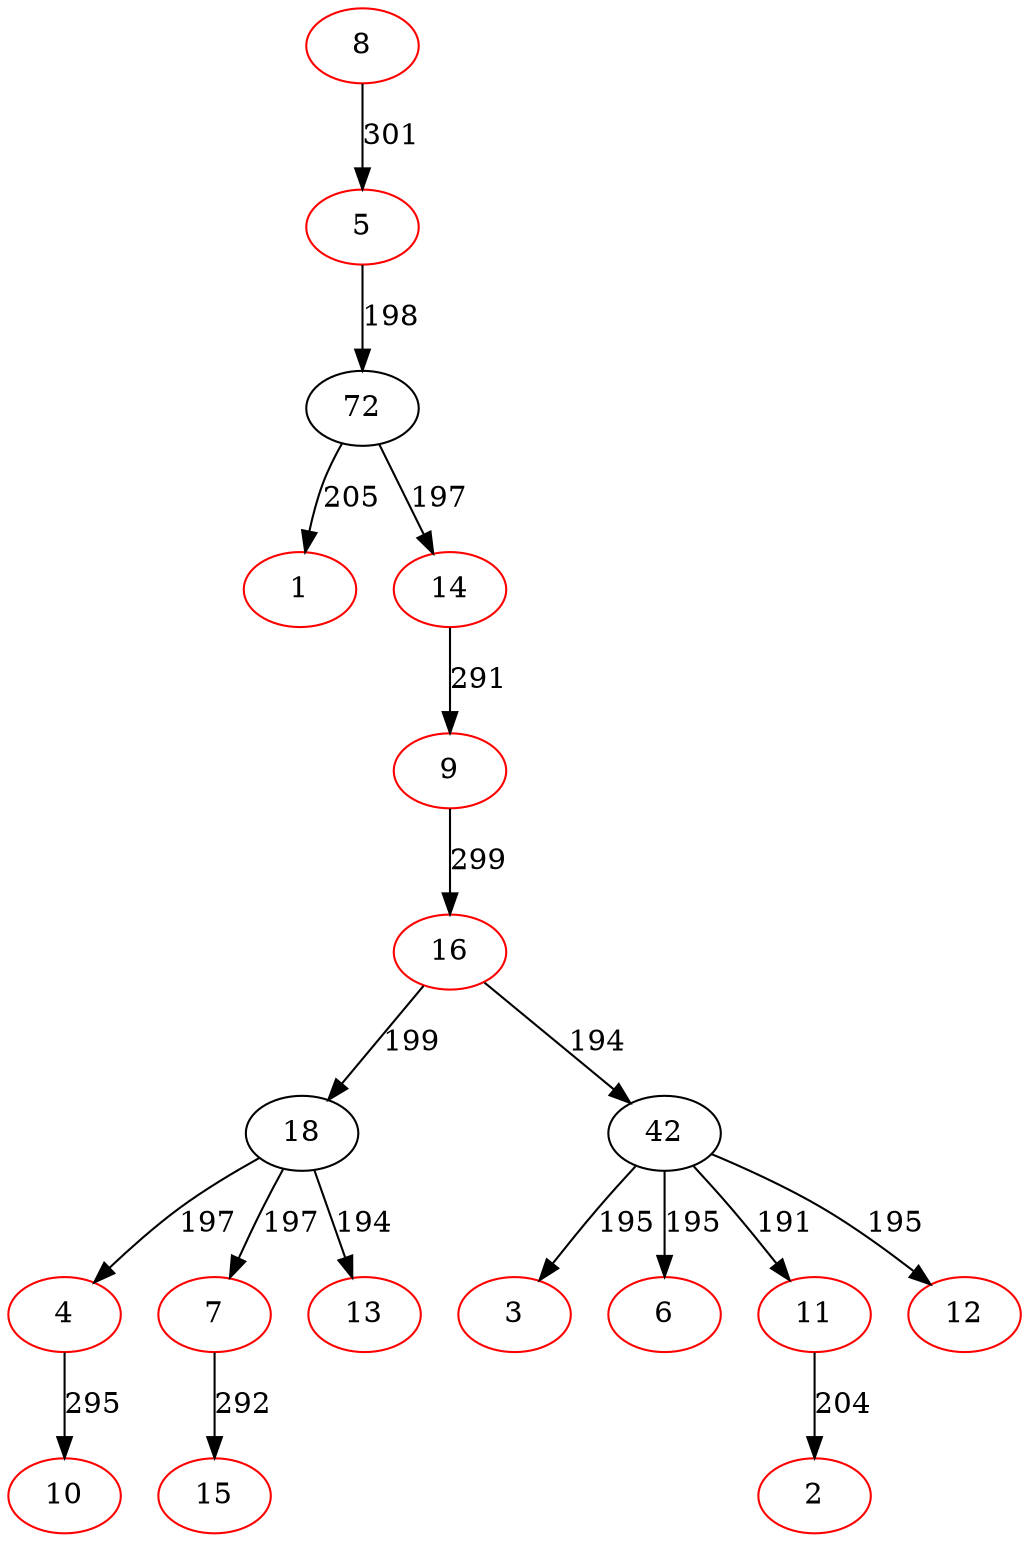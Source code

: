 digraph {
8[color=red]
5[color=red]
72[color=black]
1[color=red]
72->1[label=205]
14[color=red]
9[color=red]
16[color=red]
18[color=black]
4[color=red]
10[color=red]
4->10[label=295]
18->4[label=197]
7[color=red]
15[color=red]
7->15[label=292]
18->7[label=197]
13[color=red]
18->13[label=194]
16->18[label=199]
42[color=black]
3[color=red]
42->3[label=195]
6[color=red]
42->6[label=195]
11[color=red]
2[color=red]
11->2[label=204]
42->11[label=191]
12[color=red]
42->12[label=195]
16->42[label=194]
9->16[label=299]
14->9[label=291]
72->14[label=197]
5->72[label=198]
8->5[label=301]
}
